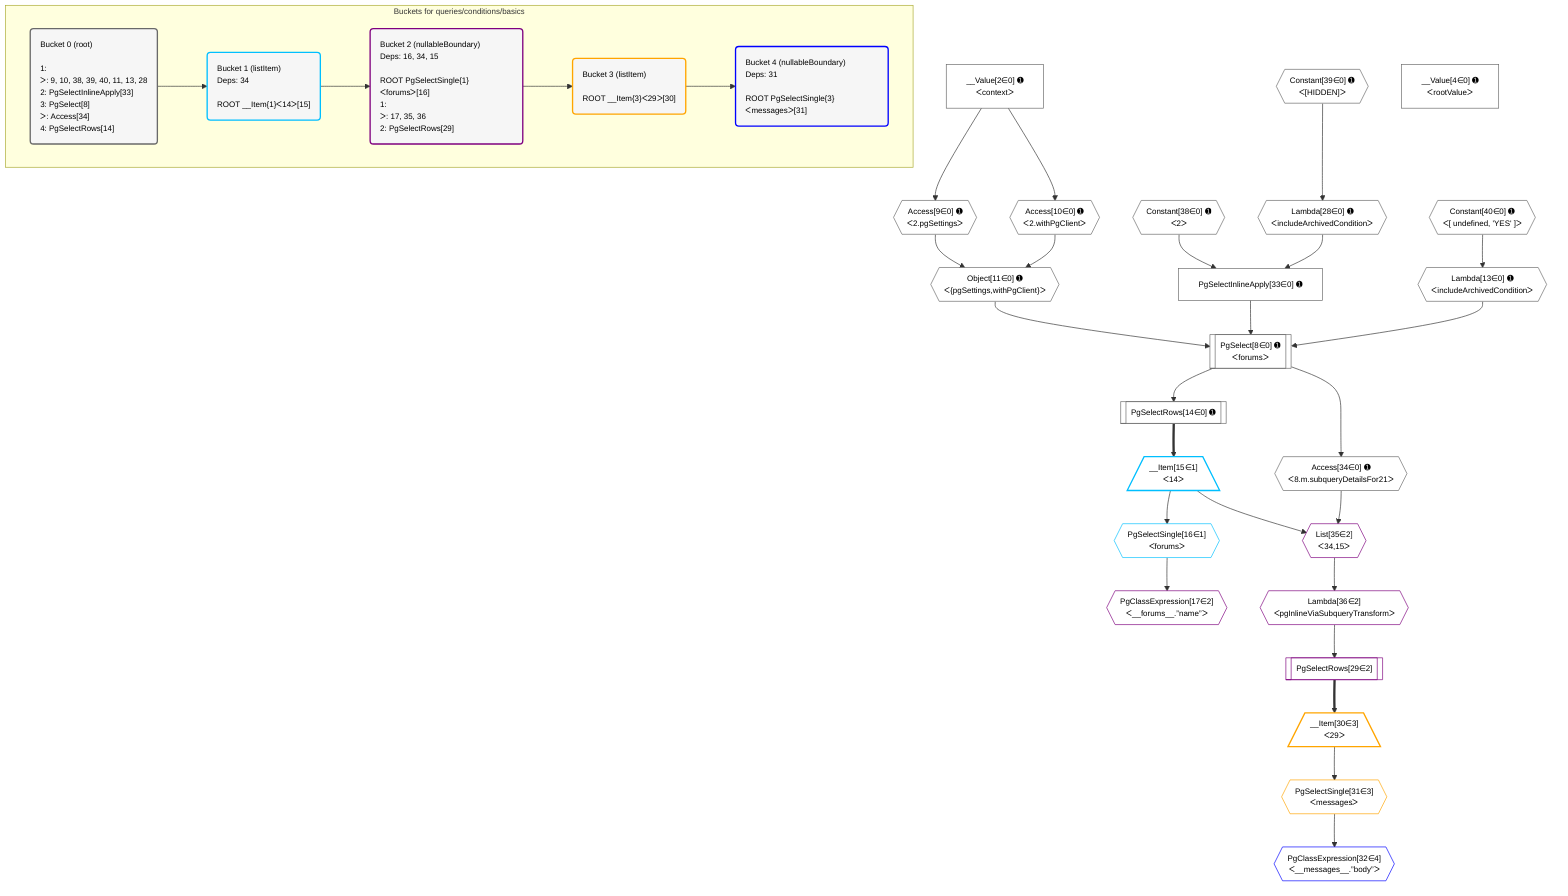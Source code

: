 %%{init: {'themeVariables': { 'fontSize': '12px'}}}%%
graph TD
    classDef path fill:#eee,stroke:#000,color:#000
    classDef plan fill:#fff,stroke-width:1px,color:#000
    classDef itemplan fill:#fff,stroke-width:2px,color:#000
    classDef unbatchedplan fill:#dff,stroke-width:1px,color:#000
    classDef sideeffectplan fill:#fcc,stroke-width:2px,color:#000
    classDef bucket fill:#f6f6f6,color:#000,stroke-width:2px,text-align:left

    subgraph "Buckets for queries/conditions/basics"
    Bucket0("Bucket 0 (root)<br /><br />1: <br />ᐳ: 9, 10, 38, 39, 40, 11, 13, 28<br />2: PgSelectInlineApply[33]<br />3: PgSelect[8]<br />ᐳ: Access[34]<br />4: PgSelectRows[14]"):::bucket
    Bucket1("Bucket 1 (listItem)<br />Deps: 34<br /><br />ROOT __Item{1}ᐸ14ᐳ[15]"):::bucket
    Bucket2("Bucket 2 (nullableBoundary)<br />Deps: 16, 34, 15<br /><br />ROOT PgSelectSingle{1}ᐸforumsᐳ[16]<br />1: <br />ᐳ: 17, 35, 36<br />2: PgSelectRows[29]"):::bucket
    Bucket3("Bucket 3 (listItem)<br /><br />ROOT __Item{3}ᐸ29ᐳ[30]"):::bucket
    Bucket4("Bucket 4 (nullableBoundary)<br />Deps: 31<br /><br />ROOT PgSelectSingle{3}ᐸmessagesᐳ[31]"):::bucket
    end
    Bucket0 --> Bucket1
    Bucket1 --> Bucket2
    Bucket2 --> Bucket3
    Bucket3 --> Bucket4

    %% plan dependencies
    PgSelect8[["PgSelect[8∈0] ➊<br />ᐸforumsᐳ"]]:::plan
    Object11{{"Object[11∈0] ➊<br />ᐸ{pgSettings,withPgClient}ᐳ"}}:::plan
    Lambda13{{"Lambda[13∈0] ➊<br />ᐸincludeArchivedConditionᐳ"}}:::plan
    PgSelectInlineApply33["PgSelectInlineApply[33∈0] ➊"]:::plan
    Object11 & Lambda13 & PgSelectInlineApply33 --> PgSelect8
    Access9{{"Access[9∈0] ➊<br />ᐸ2.pgSettingsᐳ"}}:::plan
    Access10{{"Access[10∈0] ➊<br />ᐸ2.withPgClientᐳ"}}:::plan
    Access9 & Access10 --> Object11
    Constant38{{"Constant[38∈0] ➊<br />ᐸ2ᐳ"}}:::plan
    Lambda28{{"Lambda[28∈0] ➊<br />ᐸincludeArchivedConditionᐳ"}}:::plan
    Constant38 & Lambda28 --> PgSelectInlineApply33
    __Value2["__Value[2∈0] ➊<br />ᐸcontextᐳ"]:::plan
    __Value2 --> Access9
    __Value2 --> Access10
    Constant40{{"Constant[40∈0] ➊<br />ᐸ[ undefined, 'YES' ]ᐳ"}}:::plan
    Constant40 --> Lambda13
    PgSelectRows14[["PgSelectRows[14∈0] ➊"]]:::plan
    PgSelect8 --> PgSelectRows14
    Constant39{{"Constant[39∈0] ➊<br />ᐸ[HIDDEN]ᐳ"}}:::plan
    Constant39 --> Lambda28
    Access34{{"Access[34∈0] ➊<br />ᐸ8.m.subqueryDetailsFor21ᐳ"}}:::plan
    PgSelect8 --> Access34
    __Value4["__Value[4∈0] ➊<br />ᐸrootValueᐳ"]:::plan
    __Item15[/"__Item[15∈1]<br />ᐸ14ᐳ"\]:::itemplan
    PgSelectRows14 ==> __Item15
    PgSelectSingle16{{"PgSelectSingle[16∈1]<br />ᐸforumsᐳ"}}:::plan
    __Item15 --> PgSelectSingle16
    List35{{"List[35∈2]<br />ᐸ34,15ᐳ"}}:::plan
    Access34 & __Item15 --> List35
    PgClassExpression17{{"PgClassExpression[17∈2]<br />ᐸ__forums__.”name”ᐳ"}}:::plan
    PgSelectSingle16 --> PgClassExpression17
    PgSelectRows29[["PgSelectRows[29∈2]"]]:::plan
    Lambda36{{"Lambda[36∈2]<br />ᐸpgInlineViaSubqueryTransformᐳ"}}:::plan
    Lambda36 --> PgSelectRows29
    List35 --> Lambda36
    __Item30[/"__Item[30∈3]<br />ᐸ29ᐳ"\]:::itemplan
    PgSelectRows29 ==> __Item30
    PgSelectSingle31{{"PgSelectSingle[31∈3]<br />ᐸmessagesᐳ"}}:::plan
    __Item30 --> PgSelectSingle31
    PgClassExpression32{{"PgClassExpression[32∈4]<br />ᐸ__messages__.”body”ᐳ"}}:::plan
    PgSelectSingle31 --> PgClassExpression32

    %% define steps
    classDef bucket0 stroke:#696969
    class Bucket0,__Value2,__Value4,PgSelect8,Access9,Access10,Object11,Lambda13,PgSelectRows14,Lambda28,PgSelectInlineApply33,Access34,Constant38,Constant39,Constant40 bucket0
    classDef bucket1 stroke:#00bfff
    class Bucket1,__Item15,PgSelectSingle16 bucket1
    classDef bucket2 stroke:#7f007f
    class Bucket2,PgClassExpression17,PgSelectRows29,List35,Lambda36 bucket2
    classDef bucket3 stroke:#ffa500
    class Bucket3,__Item30,PgSelectSingle31 bucket3
    classDef bucket4 stroke:#0000ff
    class Bucket4,PgClassExpression32 bucket4